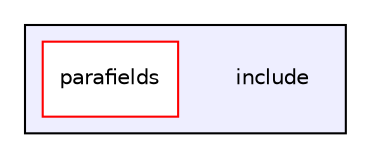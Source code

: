 digraph "include" {
  compound=true
  node [ fontsize="10", fontname="Helvetica"];
  edge [ labelfontsize="10", labelfontname="Helvetica"];
  subgraph clusterdir_d44c64559bbebec7f509842c48db8b23 {
    graph [ bgcolor="#eeeeff", pencolor="black", label="" URL="dir_d44c64559bbebec7f509842c48db8b23.html"];
    dir_d44c64559bbebec7f509842c48db8b23 [shape=plaintext label="include"];
  dir_f1cf9fff43a340b5fb1246d6efff32e0 [shape=box label="parafields" fillcolor="white" style="filled" color="red" URL="dir_f1cf9fff43a340b5fb1246d6efff32e0.html"];
  }
}
